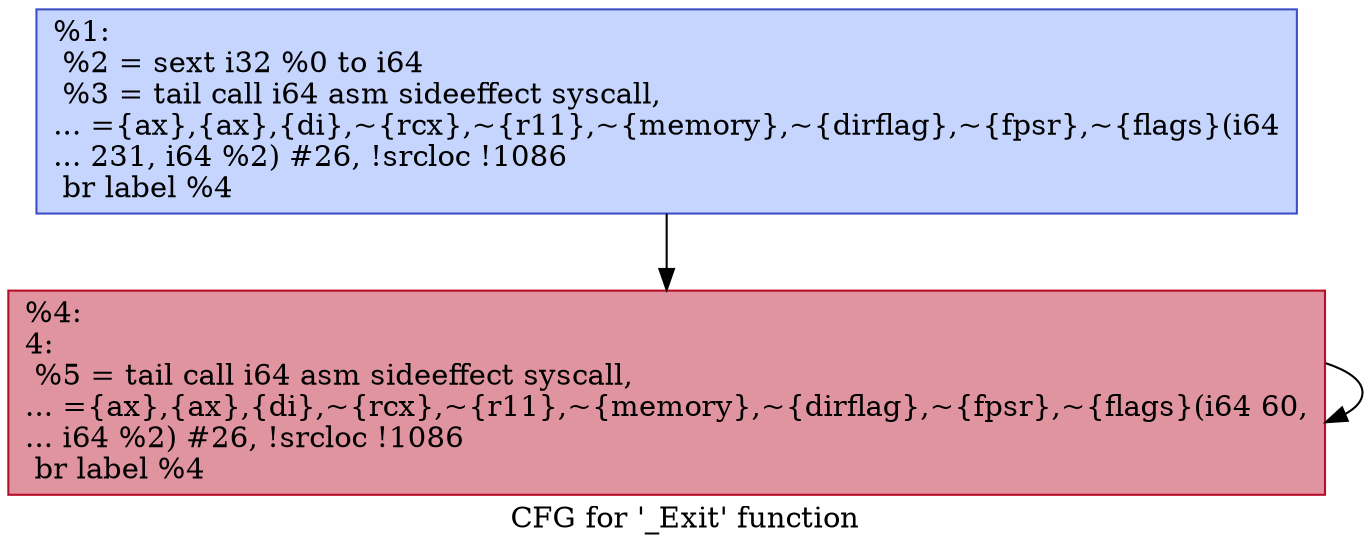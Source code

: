 digraph "CFG for '_Exit' function" {
	label="CFG for '_Exit' function";

	Node0x24235a0 [shape=record,color="#3d50c3ff", style=filled, fillcolor="#7ea1fa70",label="{%1:\l  %2 = sext i32 %0 to i64\l  %3 = tail call i64 asm sideeffect syscall,\l... =\{ax\},\{ax\},\{di\},~\{rcx\},~\{r11\},~\{memory\},~\{dirflag\},~\{fpsr\},~\{flags\}(i64\l... 231, i64 %2) #26, !srcloc !1086\l  br label %4\l}"];
	Node0x24235a0 -> Node0x24235f0;
	Node0x24235f0 [shape=record,color="#b70d28ff", style=filled, fillcolor="#b70d2870",label="{%4:\l4:                                                \l  %5 = tail call i64 asm sideeffect syscall,\l... =\{ax\},\{ax\},\{di\},~\{rcx\},~\{r11\},~\{memory\},~\{dirflag\},~\{fpsr\},~\{flags\}(i64 60,\l... i64 %2) #26, !srcloc !1086\l  br label %4\l}"];
	Node0x24235f0 -> Node0x24235f0;
}

